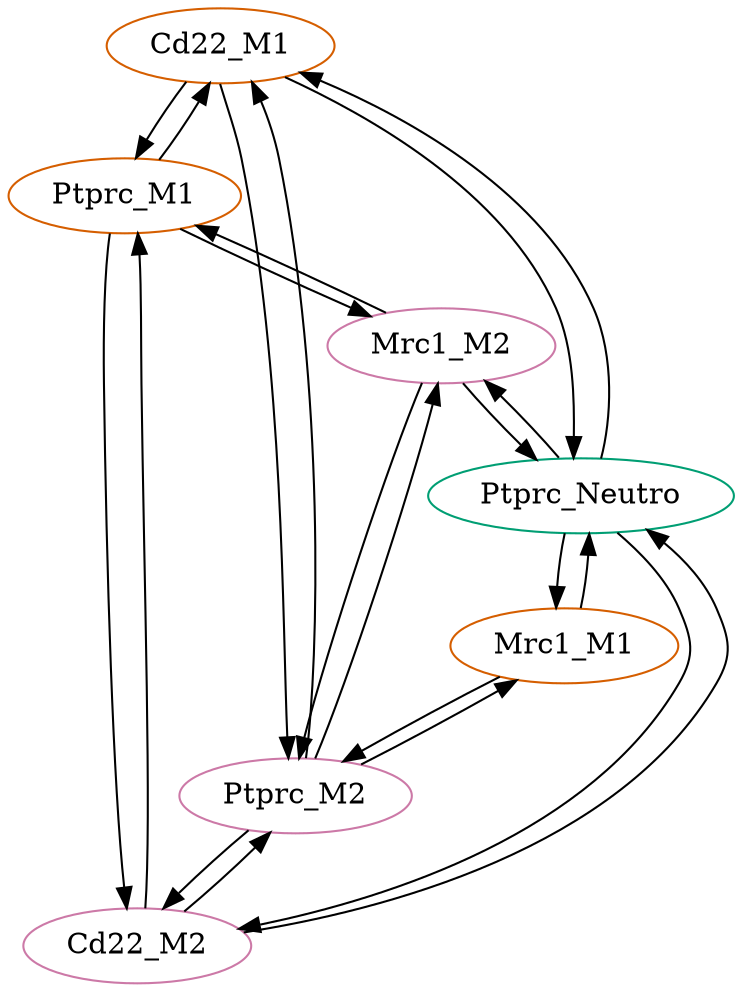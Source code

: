 strict digraph "" {
	Cd22_M1	[averagexp=0.4629603708903243,
		celltype=M1,
		color="#D55E00",
		genesym=Cd22,
		nodetype=sender];
	Ptprc_M1	[averagexp=0.2426669593764425,
		celltype=M1,
		color="#D55E00",
		genesym=Ptprc,
		nodetype=receiver];
	Cd22_M1 -> Ptprc_M1	[ecolor="#D55E00",
		origtype=Cd22_M1,
		weight=0.1123451855157451];
	Ptprc_M2	[averagexp=0.3083251953520915,
		celltype=M2,
		color="#CC79A7",
		genesym=Ptprc,
		nodetype=receiver];
	Cd22_M1 -> Ptprc_M2	[ecolor="#D55E00",
		origtype=Cd22_M1,
		weight=0.142742346795036];
	Ptprc_Neutro	[averagexp=0.4487843260954031,
		celltype=Neutro,
		color="#009E73",
		genesym=Ptprc,
		nodetype=receiver];
	Cd22_M1 -> Ptprc_Neutro	[ecolor="#D55E00",
		origtype=Cd22_M1,
		weight=0.2077693580588921];
	Ptprc_M1 -> Cd22_M1	[ecolor="#D55E00",
		origtype=Ptprc_M1,
		weight=0.1123451855157451];
	Cd22_M2	[averagexp=0.5015080223550378,
		celltype=M2,
		color="#CC79A7",
		genesym=Cd22,
		nodetype=sender];
	Ptprc_M1 -> Cd22_M2	[ecolor="#D55E00",
		origtype=Ptprc_M1,
		weight=0.12169942688779001];
	Mrc1_M2	[averagexp=0.4414898137371655,
		celltype=M2,
		color="#CC79A7",
		genesym=Mrc1,
		nodetype=sender];
	Ptprc_M1 -> Mrc1_M2	[ecolor="#D55E00",
		origtype=Ptprc_M1,
		weight=0.1071349906952699];
	Ptprc_M2 -> Cd22_M1	[ecolor="#CC79A7",
		origtype=Ptprc_M2,
		weight=0.142742346795036];
	Ptprc_M2 -> Cd22_M2	[ecolor="#CC79A7",
		origtype=Ptprc_M2,
		weight=0.1546275589632581];
	Ptprc_M2 -> Mrc1_M2	[ecolor="#CC79A7",
		origtype=Ptprc_M2,
		weight=0.13612243306647];
	Mrc1_M1	[averagexp=0.3391578112862415,
		celltype=M1,
		color="#D55E00",
		genesym=Mrc1,
		nodetype=sender];
	Ptprc_M2 -> Mrc1_M1	[ecolor="#CC79A7",
		origtype=Ptprc_M2,
		weight=0.1045708984200182];
	Ptprc_Neutro -> Cd22_M1	[ecolor="#009E73",
		origtype=Ptprc_Neutro,
		weight=0.2077693580588921];
	Ptprc_Neutro -> Cd22_M2	[ecolor="#009E73",
		origtype=Ptprc_Neutro,
		weight=0.22506893984404397];
	Ptprc_Neutro -> Mrc1_M2	[ecolor="#009E73",
		origtype=Ptprc_Neutro,
		weight=0.1981337085360189];
	Ptprc_Neutro -> Mrc1_M1	[ecolor="#009E73",
		origtype=Ptprc_Neutro,
		weight=0.1522087097780878];
	Cd22_M2 -> Ptprc_M1	[ecolor="#CC79A7",
		origtype=Cd22_M2,
		weight=0.12169942688779001];
	Cd22_M2 -> Ptprc_M2	[ecolor="#CC79A7",
		origtype=Cd22_M2,
		weight=0.1546275589632581];
	Cd22_M2 -> Ptprc_Neutro	[ecolor="#CC79A7",
		origtype=Cd22_M2,
		weight=0.22506893984404397];
	Mrc1_M2 -> Ptprc_M1	[ecolor="#CC79A7",
		origtype=Mrc1_M2,
		weight=0.1071349906952699];
	Mrc1_M2 -> Ptprc_M2	[ecolor="#CC79A7",
		origtype=Mrc1_M2,
		weight=0.13612243306647];
	Mrc1_M2 -> Ptprc_Neutro	[ecolor="#CC79A7",
		origtype=Mrc1_M2,
		weight=0.1981337085360189];
	Mrc1_M1 -> Ptprc_M2	[ecolor="#D55E00",
		origtype=Mrc1_M1,
		weight=0.1045708984200182];
	Mrc1_M1 -> Ptprc_Neutro	[ecolor="#D55E00",
		origtype=Mrc1_M1,
		weight=0.1522087097780878];
}
